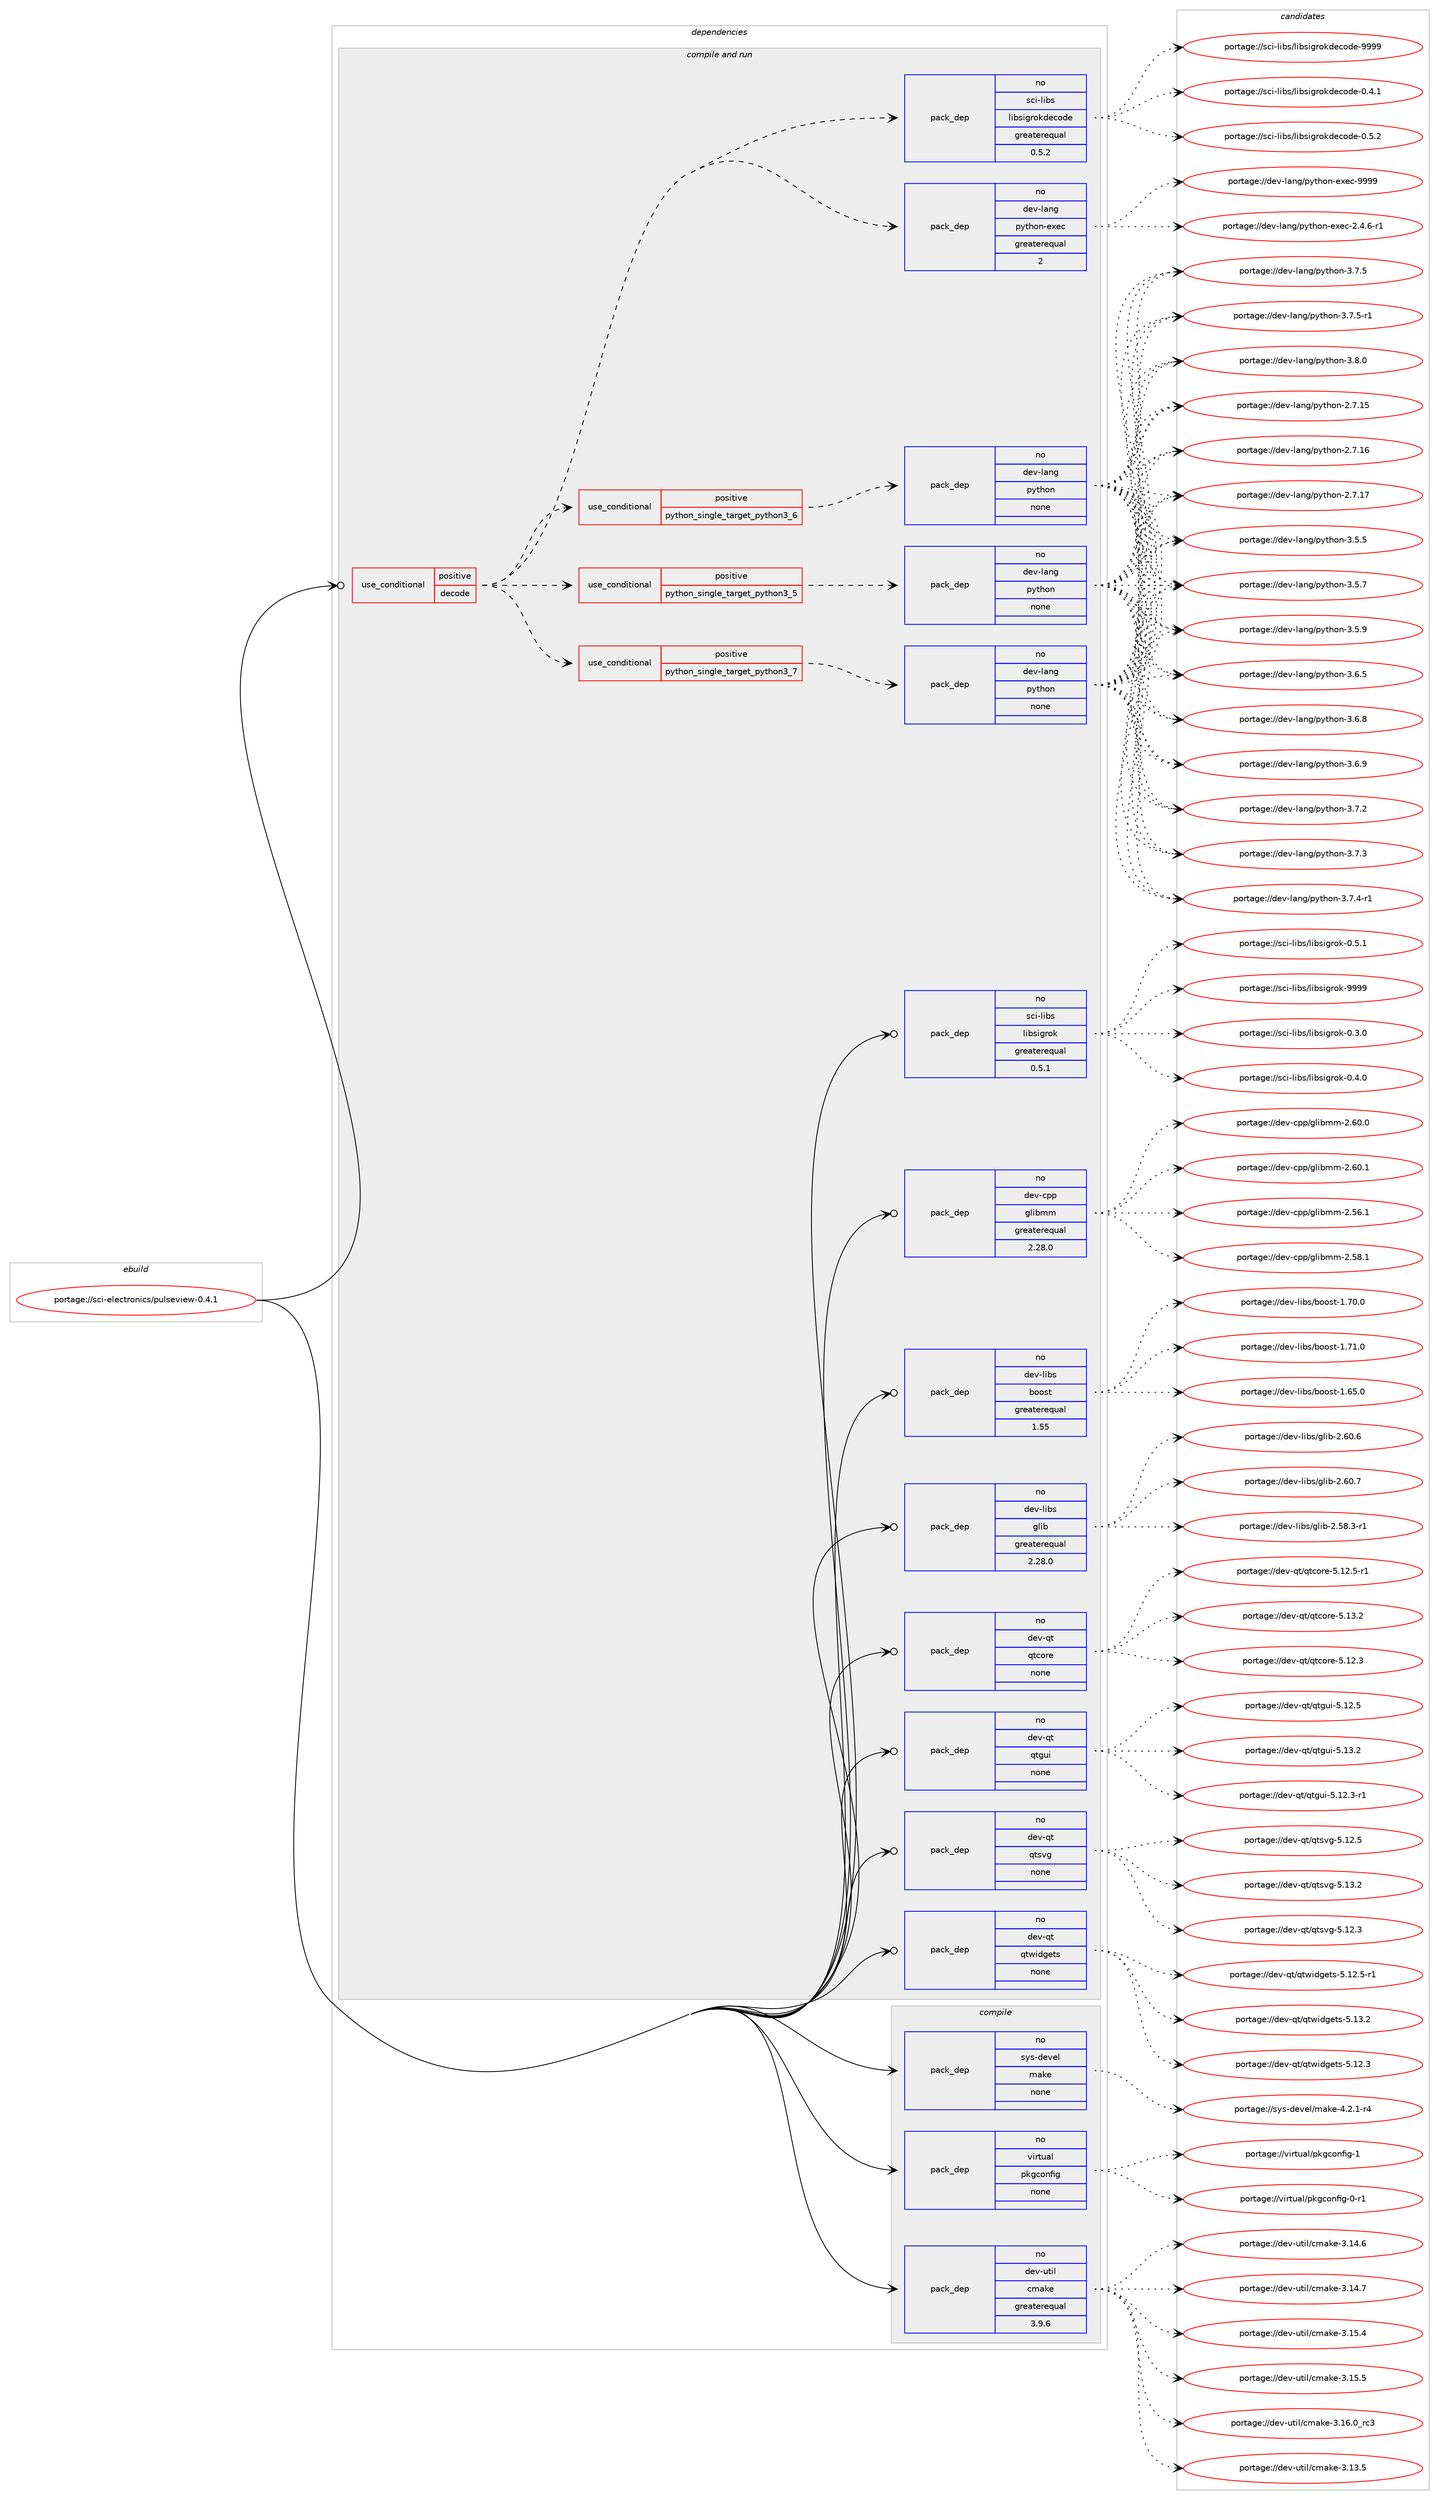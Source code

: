 digraph prolog {

# *************
# Graph options
# *************

newrank=true;
concentrate=true;
compound=true;
graph [rankdir=LR,fontname=Helvetica,fontsize=10,ranksep=1.5];#, ranksep=2.5, nodesep=0.2];
edge  [arrowhead=vee];
node  [fontname=Helvetica,fontsize=10];

# **********
# The ebuild
# **********

subgraph cluster_leftcol {
color=gray;
rank=same;
label=<<i>ebuild</i>>;
id [label="portage://sci-electronics/pulseview-0.4.1", color=red, width=4, href="../sci-electronics/pulseview-0.4.1.svg"];
}

# ****************
# The dependencies
# ****************

subgraph cluster_midcol {
color=gray;
label=<<i>dependencies</i>>;
subgraph cluster_compile {
fillcolor="#eeeeee";
style=filled;
label=<<i>compile</i>>;
subgraph pack284289 {
dependency386584 [label=<<TABLE BORDER="0" CELLBORDER="1" CELLSPACING="0" CELLPADDING="4" WIDTH="220"><TR><TD ROWSPAN="6" CELLPADDING="30">pack_dep</TD></TR><TR><TD WIDTH="110">no</TD></TR><TR><TD>dev-util</TD></TR><TR><TD>cmake</TD></TR><TR><TD>greaterequal</TD></TR><TR><TD>3.9.6</TD></TR></TABLE>>, shape=none, color=blue];
}
id:e -> dependency386584:w [weight=20,style="solid",arrowhead="vee"];
subgraph pack284290 {
dependency386585 [label=<<TABLE BORDER="0" CELLBORDER="1" CELLSPACING="0" CELLPADDING="4" WIDTH="220"><TR><TD ROWSPAN="6" CELLPADDING="30">pack_dep</TD></TR><TR><TD WIDTH="110">no</TD></TR><TR><TD>sys-devel</TD></TR><TR><TD>make</TD></TR><TR><TD>none</TD></TR><TR><TD></TD></TR></TABLE>>, shape=none, color=blue];
}
id:e -> dependency386585:w [weight=20,style="solid",arrowhead="vee"];
subgraph pack284291 {
dependency386586 [label=<<TABLE BORDER="0" CELLBORDER="1" CELLSPACING="0" CELLPADDING="4" WIDTH="220"><TR><TD ROWSPAN="6" CELLPADDING="30">pack_dep</TD></TR><TR><TD WIDTH="110">no</TD></TR><TR><TD>virtual</TD></TR><TR><TD>pkgconfig</TD></TR><TR><TD>none</TD></TR><TR><TD></TD></TR></TABLE>>, shape=none, color=blue];
}
id:e -> dependency386586:w [weight=20,style="solid",arrowhead="vee"];
}
subgraph cluster_compileandrun {
fillcolor="#eeeeee";
style=filled;
label=<<i>compile and run</i>>;
subgraph cond95741 {
dependency386587 [label=<<TABLE BORDER="0" CELLBORDER="1" CELLSPACING="0" CELLPADDING="4"><TR><TD ROWSPAN="3" CELLPADDING="10">use_conditional</TD></TR><TR><TD>positive</TD></TR><TR><TD>decode</TD></TR></TABLE>>, shape=none, color=red];
subgraph pack284292 {
dependency386588 [label=<<TABLE BORDER="0" CELLBORDER="1" CELLSPACING="0" CELLPADDING="4" WIDTH="220"><TR><TD ROWSPAN="6" CELLPADDING="30">pack_dep</TD></TR><TR><TD WIDTH="110">no</TD></TR><TR><TD>sci-libs</TD></TR><TR><TD>libsigrokdecode</TD></TR><TR><TD>greaterequal</TD></TR><TR><TD>0.5.2</TD></TR></TABLE>>, shape=none, color=blue];
}
dependency386587:e -> dependency386588:w [weight=20,style="dashed",arrowhead="vee"];
subgraph cond95742 {
dependency386589 [label=<<TABLE BORDER="0" CELLBORDER="1" CELLSPACING="0" CELLPADDING="4"><TR><TD ROWSPAN="3" CELLPADDING="10">use_conditional</TD></TR><TR><TD>positive</TD></TR><TR><TD>python_single_target_python3_5</TD></TR></TABLE>>, shape=none, color=red];
subgraph pack284293 {
dependency386590 [label=<<TABLE BORDER="0" CELLBORDER="1" CELLSPACING="0" CELLPADDING="4" WIDTH="220"><TR><TD ROWSPAN="6" CELLPADDING="30">pack_dep</TD></TR><TR><TD WIDTH="110">no</TD></TR><TR><TD>dev-lang</TD></TR><TR><TD>python</TD></TR><TR><TD>none</TD></TR><TR><TD></TD></TR></TABLE>>, shape=none, color=blue];
}
dependency386589:e -> dependency386590:w [weight=20,style="dashed",arrowhead="vee"];
}
dependency386587:e -> dependency386589:w [weight=20,style="dashed",arrowhead="vee"];
subgraph cond95743 {
dependency386591 [label=<<TABLE BORDER="0" CELLBORDER="1" CELLSPACING="0" CELLPADDING="4"><TR><TD ROWSPAN="3" CELLPADDING="10">use_conditional</TD></TR><TR><TD>positive</TD></TR><TR><TD>python_single_target_python3_6</TD></TR></TABLE>>, shape=none, color=red];
subgraph pack284294 {
dependency386592 [label=<<TABLE BORDER="0" CELLBORDER="1" CELLSPACING="0" CELLPADDING="4" WIDTH="220"><TR><TD ROWSPAN="6" CELLPADDING="30">pack_dep</TD></TR><TR><TD WIDTH="110">no</TD></TR><TR><TD>dev-lang</TD></TR><TR><TD>python</TD></TR><TR><TD>none</TD></TR><TR><TD></TD></TR></TABLE>>, shape=none, color=blue];
}
dependency386591:e -> dependency386592:w [weight=20,style="dashed",arrowhead="vee"];
}
dependency386587:e -> dependency386591:w [weight=20,style="dashed",arrowhead="vee"];
subgraph cond95744 {
dependency386593 [label=<<TABLE BORDER="0" CELLBORDER="1" CELLSPACING="0" CELLPADDING="4"><TR><TD ROWSPAN="3" CELLPADDING="10">use_conditional</TD></TR><TR><TD>positive</TD></TR><TR><TD>python_single_target_python3_7</TD></TR></TABLE>>, shape=none, color=red];
subgraph pack284295 {
dependency386594 [label=<<TABLE BORDER="0" CELLBORDER="1" CELLSPACING="0" CELLPADDING="4" WIDTH="220"><TR><TD ROWSPAN="6" CELLPADDING="30">pack_dep</TD></TR><TR><TD WIDTH="110">no</TD></TR><TR><TD>dev-lang</TD></TR><TR><TD>python</TD></TR><TR><TD>none</TD></TR><TR><TD></TD></TR></TABLE>>, shape=none, color=blue];
}
dependency386593:e -> dependency386594:w [weight=20,style="dashed",arrowhead="vee"];
}
dependency386587:e -> dependency386593:w [weight=20,style="dashed",arrowhead="vee"];
subgraph pack284296 {
dependency386595 [label=<<TABLE BORDER="0" CELLBORDER="1" CELLSPACING="0" CELLPADDING="4" WIDTH="220"><TR><TD ROWSPAN="6" CELLPADDING="30">pack_dep</TD></TR><TR><TD WIDTH="110">no</TD></TR><TR><TD>dev-lang</TD></TR><TR><TD>python-exec</TD></TR><TR><TD>greaterequal</TD></TR><TR><TD>2</TD></TR></TABLE>>, shape=none, color=blue];
}
dependency386587:e -> dependency386595:w [weight=20,style="dashed",arrowhead="vee"];
}
id:e -> dependency386587:w [weight=20,style="solid",arrowhead="odotvee"];
subgraph pack284297 {
dependency386596 [label=<<TABLE BORDER="0" CELLBORDER="1" CELLSPACING="0" CELLPADDING="4" WIDTH="220"><TR><TD ROWSPAN="6" CELLPADDING="30">pack_dep</TD></TR><TR><TD WIDTH="110">no</TD></TR><TR><TD>dev-cpp</TD></TR><TR><TD>glibmm</TD></TR><TR><TD>greaterequal</TD></TR><TR><TD>2.28.0</TD></TR></TABLE>>, shape=none, color=blue];
}
id:e -> dependency386596:w [weight=20,style="solid",arrowhead="odotvee"];
subgraph pack284298 {
dependency386597 [label=<<TABLE BORDER="0" CELLBORDER="1" CELLSPACING="0" CELLPADDING="4" WIDTH="220"><TR><TD ROWSPAN="6" CELLPADDING="30">pack_dep</TD></TR><TR><TD WIDTH="110">no</TD></TR><TR><TD>dev-libs</TD></TR><TR><TD>boost</TD></TR><TR><TD>greaterequal</TD></TR><TR><TD>1.55</TD></TR></TABLE>>, shape=none, color=blue];
}
id:e -> dependency386597:w [weight=20,style="solid",arrowhead="odotvee"];
subgraph pack284299 {
dependency386598 [label=<<TABLE BORDER="0" CELLBORDER="1" CELLSPACING="0" CELLPADDING="4" WIDTH="220"><TR><TD ROWSPAN="6" CELLPADDING="30">pack_dep</TD></TR><TR><TD WIDTH="110">no</TD></TR><TR><TD>dev-libs</TD></TR><TR><TD>glib</TD></TR><TR><TD>greaterequal</TD></TR><TR><TD>2.28.0</TD></TR></TABLE>>, shape=none, color=blue];
}
id:e -> dependency386598:w [weight=20,style="solid",arrowhead="odotvee"];
subgraph pack284300 {
dependency386599 [label=<<TABLE BORDER="0" CELLBORDER="1" CELLSPACING="0" CELLPADDING="4" WIDTH="220"><TR><TD ROWSPAN="6" CELLPADDING="30">pack_dep</TD></TR><TR><TD WIDTH="110">no</TD></TR><TR><TD>dev-qt</TD></TR><TR><TD>qtcore</TD></TR><TR><TD>none</TD></TR><TR><TD></TD></TR></TABLE>>, shape=none, color=blue];
}
id:e -> dependency386599:w [weight=20,style="solid",arrowhead="odotvee"];
subgraph pack284301 {
dependency386600 [label=<<TABLE BORDER="0" CELLBORDER="1" CELLSPACING="0" CELLPADDING="4" WIDTH="220"><TR><TD ROWSPAN="6" CELLPADDING="30">pack_dep</TD></TR><TR><TD WIDTH="110">no</TD></TR><TR><TD>dev-qt</TD></TR><TR><TD>qtgui</TD></TR><TR><TD>none</TD></TR><TR><TD></TD></TR></TABLE>>, shape=none, color=blue];
}
id:e -> dependency386600:w [weight=20,style="solid",arrowhead="odotvee"];
subgraph pack284302 {
dependency386601 [label=<<TABLE BORDER="0" CELLBORDER="1" CELLSPACING="0" CELLPADDING="4" WIDTH="220"><TR><TD ROWSPAN="6" CELLPADDING="30">pack_dep</TD></TR><TR><TD WIDTH="110">no</TD></TR><TR><TD>dev-qt</TD></TR><TR><TD>qtsvg</TD></TR><TR><TD>none</TD></TR><TR><TD></TD></TR></TABLE>>, shape=none, color=blue];
}
id:e -> dependency386601:w [weight=20,style="solid",arrowhead="odotvee"];
subgraph pack284303 {
dependency386602 [label=<<TABLE BORDER="0" CELLBORDER="1" CELLSPACING="0" CELLPADDING="4" WIDTH="220"><TR><TD ROWSPAN="6" CELLPADDING="30">pack_dep</TD></TR><TR><TD WIDTH="110">no</TD></TR><TR><TD>dev-qt</TD></TR><TR><TD>qtwidgets</TD></TR><TR><TD>none</TD></TR><TR><TD></TD></TR></TABLE>>, shape=none, color=blue];
}
id:e -> dependency386602:w [weight=20,style="solid",arrowhead="odotvee"];
subgraph pack284304 {
dependency386603 [label=<<TABLE BORDER="0" CELLBORDER="1" CELLSPACING="0" CELLPADDING="4" WIDTH="220"><TR><TD ROWSPAN="6" CELLPADDING="30">pack_dep</TD></TR><TR><TD WIDTH="110">no</TD></TR><TR><TD>sci-libs</TD></TR><TR><TD>libsigrok</TD></TR><TR><TD>greaterequal</TD></TR><TR><TD>0.5.1</TD></TR></TABLE>>, shape=none, color=blue];
}
id:e -> dependency386603:w [weight=20,style="solid",arrowhead="odotvee"];
}
subgraph cluster_run {
fillcolor="#eeeeee";
style=filled;
label=<<i>run</i>>;
}
}

# **************
# The candidates
# **************

subgraph cluster_choices {
rank=same;
color=gray;
label=<<i>candidates</i>>;

subgraph choice284289 {
color=black;
nodesep=1;
choiceportage1001011184511711610510847991099710710145514649514653 [label="portage://dev-util/cmake-3.13.5", color=red, width=4,href="../dev-util/cmake-3.13.5.svg"];
choiceportage1001011184511711610510847991099710710145514649524654 [label="portage://dev-util/cmake-3.14.6", color=red, width=4,href="../dev-util/cmake-3.14.6.svg"];
choiceportage1001011184511711610510847991099710710145514649524655 [label="portage://dev-util/cmake-3.14.7", color=red, width=4,href="../dev-util/cmake-3.14.7.svg"];
choiceportage1001011184511711610510847991099710710145514649534652 [label="portage://dev-util/cmake-3.15.4", color=red, width=4,href="../dev-util/cmake-3.15.4.svg"];
choiceportage1001011184511711610510847991099710710145514649534653 [label="portage://dev-util/cmake-3.15.5", color=red, width=4,href="../dev-util/cmake-3.15.5.svg"];
choiceportage1001011184511711610510847991099710710145514649544648951149951 [label="portage://dev-util/cmake-3.16.0_rc3", color=red, width=4,href="../dev-util/cmake-3.16.0_rc3.svg"];
dependency386584:e -> choiceportage1001011184511711610510847991099710710145514649514653:w [style=dotted,weight="100"];
dependency386584:e -> choiceportage1001011184511711610510847991099710710145514649524654:w [style=dotted,weight="100"];
dependency386584:e -> choiceportage1001011184511711610510847991099710710145514649524655:w [style=dotted,weight="100"];
dependency386584:e -> choiceportage1001011184511711610510847991099710710145514649534652:w [style=dotted,weight="100"];
dependency386584:e -> choiceportage1001011184511711610510847991099710710145514649534653:w [style=dotted,weight="100"];
dependency386584:e -> choiceportage1001011184511711610510847991099710710145514649544648951149951:w [style=dotted,weight="100"];
}
subgraph choice284290 {
color=black;
nodesep=1;
choiceportage1151211154510010111810110847109971071014552465046494511452 [label="portage://sys-devel/make-4.2.1-r4", color=red, width=4,href="../sys-devel/make-4.2.1-r4.svg"];
dependency386585:e -> choiceportage1151211154510010111810110847109971071014552465046494511452:w [style=dotted,weight="100"];
}
subgraph choice284291 {
color=black;
nodesep=1;
choiceportage11810511411611797108471121071039911111010210510345484511449 [label="portage://virtual/pkgconfig-0-r1", color=red, width=4,href="../virtual/pkgconfig-0-r1.svg"];
choiceportage1181051141161179710847112107103991111101021051034549 [label="portage://virtual/pkgconfig-1", color=red, width=4,href="../virtual/pkgconfig-1.svg"];
dependency386586:e -> choiceportage11810511411611797108471121071039911111010210510345484511449:w [style=dotted,weight="100"];
dependency386586:e -> choiceportage1181051141161179710847112107103991111101021051034549:w [style=dotted,weight="100"];
}
subgraph choice284292 {
color=black;
nodesep=1;
choiceportage115991054510810598115471081059811510510311411110710010199111100101454846524649 [label="portage://sci-libs/libsigrokdecode-0.4.1", color=red, width=4,href="../sci-libs/libsigrokdecode-0.4.1.svg"];
choiceportage115991054510810598115471081059811510510311411110710010199111100101454846534650 [label="portage://sci-libs/libsigrokdecode-0.5.2", color=red, width=4,href="../sci-libs/libsigrokdecode-0.5.2.svg"];
choiceportage1159910545108105981154710810598115105103114111107100101991111001014557575757 [label="portage://sci-libs/libsigrokdecode-9999", color=red, width=4,href="../sci-libs/libsigrokdecode-9999.svg"];
dependency386588:e -> choiceportage115991054510810598115471081059811510510311411110710010199111100101454846524649:w [style=dotted,weight="100"];
dependency386588:e -> choiceportage115991054510810598115471081059811510510311411110710010199111100101454846534650:w [style=dotted,weight="100"];
dependency386588:e -> choiceportage1159910545108105981154710810598115105103114111107100101991111001014557575757:w [style=dotted,weight="100"];
}
subgraph choice284293 {
color=black;
nodesep=1;
choiceportage10010111845108971101034711212111610411111045504655464953 [label="portage://dev-lang/python-2.7.15", color=red, width=4,href="../dev-lang/python-2.7.15.svg"];
choiceportage10010111845108971101034711212111610411111045504655464954 [label="portage://dev-lang/python-2.7.16", color=red, width=4,href="../dev-lang/python-2.7.16.svg"];
choiceportage10010111845108971101034711212111610411111045504655464955 [label="portage://dev-lang/python-2.7.17", color=red, width=4,href="../dev-lang/python-2.7.17.svg"];
choiceportage100101118451089711010347112121116104111110455146534653 [label="portage://dev-lang/python-3.5.5", color=red, width=4,href="../dev-lang/python-3.5.5.svg"];
choiceportage100101118451089711010347112121116104111110455146534655 [label="portage://dev-lang/python-3.5.7", color=red, width=4,href="../dev-lang/python-3.5.7.svg"];
choiceportage100101118451089711010347112121116104111110455146534657 [label="portage://dev-lang/python-3.5.9", color=red, width=4,href="../dev-lang/python-3.5.9.svg"];
choiceportage100101118451089711010347112121116104111110455146544653 [label="portage://dev-lang/python-3.6.5", color=red, width=4,href="../dev-lang/python-3.6.5.svg"];
choiceportage100101118451089711010347112121116104111110455146544656 [label="portage://dev-lang/python-3.6.8", color=red, width=4,href="../dev-lang/python-3.6.8.svg"];
choiceportage100101118451089711010347112121116104111110455146544657 [label="portage://dev-lang/python-3.6.9", color=red, width=4,href="../dev-lang/python-3.6.9.svg"];
choiceportage100101118451089711010347112121116104111110455146554650 [label="portage://dev-lang/python-3.7.2", color=red, width=4,href="../dev-lang/python-3.7.2.svg"];
choiceportage100101118451089711010347112121116104111110455146554651 [label="portage://dev-lang/python-3.7.3", color=red, width=4,href="../dev-lang/python-3.7.3.svg"];
choiceportage1001011184510897110103471121211161041111104551465546524511449 [label="portage://dev-lang/python-3.7.4-r1", color=red, width=4,href="../dev-lang/python-3.7.4-r1.svg"];
choiceportage100101118451089711010347112121116104111110455146554653 [label="portage://dev-lang/python-3.7.5", color=red, width=4,href="../dev-lang/python-3.7.5.svg"];
choiceportage1001011184510897110103471121211161041111104551465546534511449 [label="portage://dev-lang/python-3.7.5-r1", color=red, width=4,href="../dev-lang/python-3.7.5-r1.svg"];
choiceportage100101118451089711010347112121116104111110455146564648 [label="portage://dev-lang/python-3.8.0", color=red, width=4,href="../dev-lang/python-3.8.0.svg"];
dependency386590:e -> choiceportage10010111845108971101034711212111610411111045504655464953:w [style=dotted,weight="100"];
dependency386590:e -> choiceportage10010111845108971101034711212111610411111045504655464954:w [style=dotted,weight="100"];
dependency386590:e -> choiceportage10010111845108971101034711212111610411111045504655464955:w [style=dotted,weight="100"];
dependency386590:e -> choiceportage100101118451089711010347112121116104111110455146534653:w [style=dotted,weight="100"];
dependency386590:e -> choiceportage100101118451089711010347112121116104111110455146534655:w [style=dotted,weight="100"];
dependency386590:e -> choiceportage100101118451089711010347112121116104111110455146534657:w [style=dotted,weight="100"];
dependency386590:e -> choiceportage100101118451089711010347112121116104111110455146544653:w [style=dotted,weight="100"];
dependency386590:e -> choiceportage100101118451089711010347112121116104111110455146544656:w [style=dotted,weight="100"];
dependency386590:e -> choiceportage100101118451089711010347112121116104111110455146544657:w [style=dotted,weight="100"];
dependency386590:e -> choiceportage100101118451089711010347112121116104111110455146554650:w [style=dotted,weight="100"];
dependency386590:e -> choiceportage100101118451089711010347112121116104111110455146554651:w [style=dotted,weight="100"];
dependency386590:e -> choiceportage1001011184510897110103471121211161041111104551465546524511449:w [style=dotted,weight="100"];
dependency386590:e -> choiceportage100101118451089711010347112121116104111110455146554653:w [style=dotted,weight="100"];
dependency386590:e -> choiceportage1001011184510897110103471121211161041111104551465546534511449:w [style=dotted,weight="100"];
dependency386590:e -> choiceportage100101118451089711010347112121116104111110455146564648:w [style=dotted,weight="100"];
}
subgraph choice284294 {
color=black;
nodesep=1;
choiceportage10010111845108971101034711212111610411111045504655464953 [label="portage://dev-lang/python-2.7.15", color=red, width=4,href="../dev-lang/python-2.7.15.svg"];
choiceportage10010111845108971101034711212111610411111045504655464954 [label="portage://dev-lang/python-2.7.16", color=red, width=4,href="../dev-lang/python-2.7.16.svg"];
choiceportage10010111845108971101034711212111610411111045504655464955 [label="portage://dev-lang/python-2.7.17", color=red, width=4,href="../dev-lang/python-2.7.17.svg"];
choiceportage100101118451089711010347112121116104111110455146534653 [label="portage://dev-lang/python-3.5.5", color=red, width=4,href="../dev-lang/python-3.5.5.svg"];
choiceportage100101118451089711010347112121116104111110455146534655 [label="portage://dev-lang/python-3.5.7", color=red, width=4,href="../dev-lang/python-3.5.7.svg"];
choiceportage100101118451089711010347112121116104111110455146534657 [label="portage://dev-lang/python-3.5.9", color=red, width=4,href="../dev-lang/python-3.5.9.svg"];
choiceportage100101118451089711010347112121116104111110455146544653 [label="portage://dev-lang/python-3.6.5", color=red, width=4,href="../dev-lang/python-3.6.5.svg"];
choiceportage100101118451089711010347112121116104111110455146544656 [label="portage://dev-lang/python-3.6.8", color=red, width=4,href="../dev-lang/python-3.6.8.svg"];
choiceportage100101118451089711010347112121116104111110455146544657 [label="portage://dev-lang/python-3.6.9", color=red, width=4,href="../dev-lang/python-3.6.9.svg"];
choiceportage100101118451089711010347112121116104111110455146554650 [label="portage://dev-lang/python-3.7.2", color=red, width=4,href="../dev-lang/python-3.7.2.svg"];
choiceportage100101118451089711010347112121116104111110455146554651 [label="portage://dev-lang/python-3.7.3", color=red, width=4,href="../dev-lang/python-3.7.3.svg"];
choiceportage1001011184510897110103471121211161041111104551465546524511449 [label="portage://dev-lang/python-3.7.4-r1", color=red, width=4,href="../dev-lang/python-3.7.4-r1.svg"];
choiceportage100101118451089711010347112121116104111110455146554653 [label="portage://dev-lang/python-3.7.5", color=red, width=4,href="../dev-lang/python-3.7.5.svg"];
choiceportage1001011184510897110103471121211161041111104551465546534511449 [label="portage://dev-lang/python-3.7.5-r1", color=red, width=4,href="../dev-lang/python-3.7.5-r1.svg"];
choiceportage100101118451089711010347112121116104111110455146564648 [label="portage://dev-lang/python-3.8.0", color=red, width=4,href="../dev-lang/python-3.8.0.svg"];
dependency386592:e -> choiceportage10010111845108971101034711212111610411111045504655464953:w [style=dotted,weight="100"];
dependency386592:e -> choiceportage10010111845108971101034711212111610411111045504655464954:w [style=dotted,weight="100"];
dependency386592:e -> choiceportage10010111845108971101034711212111610411111045504655464955:w [style=dotted,weight="100"];
dependency386592:e -> choiceportage100101118451089711010347112121116104111110455146534653:w [style=dotted,weight="100"];
dependency386592:e -> choiceportage100101118451089711010347112121116104111110455146534655:w [style=dotted,weight="100"];
dependency386592:e -> choiceportage100101118451089711010347112121116104111110455146534657:w [style=dotted,weight="100"];
dependency386592:e -> choiceportage100101118451089711010347112121116104111110455146544653:w [style=dotted,weight="100"];
dependency386592:e -> choiceportage100101118451089711010347112121116104111110455146544656:w [style=dotted,weight="100"];
dependency386592:e -> choiceportage100101118451089711010347112121116104111110455146544657:w [style=dotted,weight="100"];
dependency386592:e -> choiceportage100101118451089711010347112121116104111110455146554650:w [style=dotted,weight="100"];
dependency386592:e -> choiceportage100101118451089711010347112121116104111110455146554651:w [style=dotted,weight="100"];
dependency386592:e -> choiceportage1001011184510897110103471121211161041111104551465546524511449:w [style=dotted,weight="100"];
dependency386592:e -> choiceportage100101118451089711010347112121116104111110455146554653:w [style=dotted,weight="100"];
dependency386592:e -> choiceportage1001011184510897110103471121211161041111104551465546534511449:w [style=dotted,weight="100"];
dependency386592:e -> choiceportage100101118451089711010347112121116104111110455146564648:w [style=dotted,weight="100"];
}
subgraph choice284295 {
color=black;
nodesep=1;
choiceportage10010111845108971101034711212111610411111045504655464953 [label="portage://dev-lang/python-2.7.15", color=red, width=4,href="../dev-lang/python-2.7.15.svg"];
choiceportage10010111845108971101034711212111610411111045504655464954 [label="portage://dev-lang/python-2.7.16", color=red, width=4,href="../dev-lang/python-2.7.16.svg"];
choiceportage10010111845108971101034711212111610411111045504655464955 [label="portage://dev-lang/python-2.7.17", color=red, width=4,href="../dev-lang/python-2.7.17.svg"];
choiceportage100101118451089711010347112121116104111110455146534653 [label="portage://dev-lang/python-3.5.5", color=red, width=4,href="../dev-lang/python-3.5.5.svg"];
choiceportage100101118451089711010347112121116104111110455146534655 [label="portage://dev-lang/python-3.5.7", color=red, width=4,href="../dev-lang/python-3.5.7.svg"];
choiceportage100101118451089711010347112121116104111110455146534657 [label="portage://dev-lang/python-3.5.9", color=red, width=4,href="../dev-lang/python-3.5.9.svg"];
choiceportage100101118451089711010347112121116104111110455146544653 [label="portage://dev-lang/python-3.6.5", color=red, width=4,href="../dev-lang/python-3.6.5.svg"];
choiceportage100101118451089711010347112121116104111110455146544656 [label="portage://dev-lang/python-3.6.8", color=red, width=4,href="../dev-lang/python-3.6.8.svg"];
choiceportage100101118451089711010347112121116104111110455146544657 [label="portage://dev-lang/python-3.6.9", color=red, width=4,href="../dev-lang/python-3.6.9.svg"];
choiceportage100101118451089711010347112121116104111110455146554650 [label="portage://dev-lang/python-3.7.2", color=red, width=4,href="../dev-lang/python-3.7.2.svg"];
choiceportage100101118451089711010347112121116104111110455146554651 [label="portage://dev-lang/python-3.7.3", color=red, width=4,href="../dev-lang/python-3.7.3.svg"];
choiceportage1001011184510897110103471121211161041111104551465546524511449 [label="portage://dev-lang/python-3.7.4-r1", color=red, width=4,href="../dev-lang/python-3.7.4-r1.svg"];
choiceportage100101118451089711010347112121116104111110455146554653 [label="portage://dev-lang/python-3.7.5", color=red, width=4,href="../dev-lang/python-3.7.5.svg"];
choiceportage1001011184510897110103471121211161041111104551465546534511449 [label="portage://dev-lang/python-3.7.5-r1", color=red, width=4,href="../dev-lang/python-3.7.5-r1.svg"];
choiceportage100101118451089711010347112121116104111110455146564648 [label="portage://dev-lang/python-3.8.0", color=red, width=4,href="../dev-lang/python-3.8.0.svg"];
dependency386594:e -> choiceportage10010111845108971101034711212111610411111045504655464953:w [style=dotted,weight="100"];
dependency386594:e -> choiceportage10010111845108971101034711212111610411111045504655464954:w [style=dotted,weight="100"];
dependency386594:e -> choiceportage10010111845108971101034711212111610411111045504655464955:w [style=dotted,weight="100"];
dependency386594:e -> choiceportage100101118451089711010347112121116104111110455146534653:w [style=dotted,weight="100"];
dependency386594:e -> choiceportage100101118451089711010347112121116104111110455146534655:w [style=dotted,weight="100"];
dependency386594:e -> choiceportage100101118451089711010347112121116104111110455146534657:w [style=dotted,weight="100"];
dependency386594:e -> choiceportage100101118451089711010347112121116104111110455146544653:w [style=dotted,weight="100"];
dependency386594:e -> choiceportage100101118451089711010347112121116104111110455146544656:w [style=dotted,weight="100"];
dependency386594:e -> choiceportage100101118451089711010347112121116104111110455146544657:w [style=dotted,weight="100"];
dependency386594:e -> choiceportage100101118451089711010347112121116104111110455146554650:w [style=dotted,weight="100"];
dependency386594:e -> choiceportage100101118451089711010347112121116104111110455146554651:w [style=dotted,weight="100"];
dependency386594:e -> choiceportage1001011184510897110103471121211161041111104551465546524511449:w [style=dotted,weight="100"];
dependency386594:e -> choiceportage100101118451089711010347112121116104111110455146554653:w [style=dotted,weight="100"];
dependency386594:e -> choiceportage1001011184510897110103471121211161041111104551465546534511449:w [style=dotted,weight="100"];
dependency386594:e -> choiceportage100101118451089711010347112121116104111110455146564648:w [style=dotted,weight="100"];
}
subgraph choice284296 {
color=black;
nodesep=1;
choiceportage10010111845108971101034711212111610411111045101120101994550465246544511449 [label="portage://dev-lang/python-exec-2.4.6-r1", color=red, width=4,href="../dev-lang/python-exec-2.4.6-r1.svg"];
choiceportage10010111845108971101034711212111610411111045101120101994557575757 [label="portage://dev-lang/python-exec-9999", color=red, width=4,href="../dev-lang/python-exec-9999.svg"];
dependency386595:e -> choiceportage10010111845108971101034711212111610411111045101120101994550465246544511449:w [style=dotted,weight="100"];
dependency386595:e -> choiceportage10010111845108971101034711212111610411111045101120101994557575757:w [style=dotted,weight="100"];
}
subgraph choice284297 {
color=black;
nodesep=1;
choiceportage1001011184599112112471031081059810910945504653544649 [label="portage://dev-cpp/glibmm-2.56.1", color=red, width=4,href="../dev-cpp/glibmm-2.56.1.svg"];
choiceportage1001011184599112112471031081059810910945504653564649 [label="portage://dev-cpp/glibmm-2.58.1", color=red, width=4,href="../dev-cpp/glibmm-2.58.1.svg"];
choiceportage1001011184599112112471031081059810910945504654484648 [label="portage://dev-cpp/glibmm-2.60.0", color=red, width=4,href="../dev-cpp/glibmm-2.60.0.svg"];
choiceportage1001011184599112112471031081059810910945504654484649 [label="portage://dev-cpp/glibmm-2.60.1", color=red, width=4,href="../dev-cpp/glibmm-2.60.1.svg"];
dependency386596:e -> choiceportage1001011184599112112471031081059810910945504653544649:w [style=dotted,weight="100"];
dependency386596:e -> choiceportage1001011184599112112471031081059810910945504653564649:w [style=dotted,weight="100"];
dependency386596:e -> choiceportage1001011184599112112471031081059810910945504654484648:w [style=dotted,weight="100"];
dependency386596:e -> choiceportage1001011184599112112471031081059810910945504654484649:w [style=dotted,weight="100"];
}
subgraph choice284298 {
color=black;
nodesep=1;
choiceportage1001011184510810598115479811111111511645494654534648 [label="portage://dev-libs/boost-1.65.0", color=red, width=4,href="../dev-libs/boost-1.65.0.svg"];
choiceportage1001011184510810598115479811111111511645494655484648 [label="portage://dev-libs/boost-1.70.0", color=red, width=4,href="../dev-libs/boost-1.70.0.svg"];
choiceportage1001011184510810598115479811111111511645494655494648 [label="portage://dev-libs/boost-1.71.0", color=red, width=4,href="../dev-libs/boost-1.71.0.svg"];
dependency386597:e -> choiceportage1001011184510810598115479811111111511645494654534648:w [style=dotted,weight="100"];
dependency386597:e -> choiceportage1001011184510810598115479811111111511645494655484648:w [style=dotted,weight="100"];
dependency386597:e -> choiceportage1001011184510810598115479811111111511645494655494648:w [style=dotted,weight="100"];
}
subgraph choice284299 {
color=black;
nodesep=1;
choiceportage10010111845108105981154710310810598455046535646514511449 [label="portage://dev-libs/glib-2.58.3-r1", color=red, width=4,href="../dev-libs/glib-2.58.3-r1.svg"];
choiceportage1001011184510810598115471031081059845504654484654 [label="portage://dev-libs/glib-2.60.6", color=red, width=4,href="../dev-libs/glib-2.60.6.svg"];
choiceportage1001011184510810598115471031081059845504654484655 [label="portage://dev-libs/glib-2.60.7", color=red, width=4,href="../dev-libs/glib-2.60.7.svg"];
dependency386598:e -> choiceportage10010111845108105981154710310810598455046535646514511449:w [style=dotted,weight="100"];
dependency386598:e -> choiceportage1001011184510810598115471031081059845504654484654:w [style=dotted,weight="100"];
dependency386598:e -> choiceportage1001011184510810598115471031081059845504654484655:w [style=dotted,weight="100"];
}
subgraph choice284300 {
color=black;
nodesep=1;
choiceportage10010111845113116471131169911111410145534649504651 [label="portage://dev-qt/qtcore-5.12.3", color=red, width=4,href="../dev-qt/qtcore-5.12.3.svg"];
choiceportage100101118451131164711311699111114101455346495046534511449 [label="portage://dev-qt/qtcore-5.12.5-r1", color=red, width=4,href="../dev-qt/qtcore-5.12.5-r1.svg"];
choiceportage10010111845113116471131169911111410145534649514650 [label="portage://dev-qt/qtcore-5.13.2", color=red, width=4,href="../dev-qt/qtcore-5.13.2.svg"];
dependency386599:e -> choiceportage10010111845113116471131169911111410145534649504651:w [style=dotted,weight="100"];
dependency386599:e -> choiceportage100101118451131164711311699111114101455346495046534511449:w [style=dotted,weight="100"];
dependency386599:e -> choiceportage10010111845113116471131169911111410145534649514650:w [style=dotted,weight="100"];
}
subgraph choice284301 {
color=black;
nodesep=1;
choiceportage1001011184511311647113116103117105455346495046514511449 [label="portage://dev-qt/qtgui-5.12.3-r1", color=red, width=4,href="../dev-qt/qtgui-5.12.3-r1.svg"];
choiceportage100101118451131164711311610311710545534649504653 [label="portage://dev-qt/qtgui-5.12.5", color=red, width=4,href="../dev-qt/qtgui-5.12.5.svg"];
choiceportage100101118451131164711311610311710545534649514650 [label="portage://dev-qt/qtgui-5.13.2", color=red, width=4,href="../dev-qt/qtgui-5.13.2.svg"];
dependency386600:e -> choiceportage1001011184511311647113116103117105455346495046514511449:w [style=dotted,weight="100"];
dependency386600:e -> choiceportage100101118451131164711311610311710545534649504653:w [style=dotted,weight="100"];
dependency386600:e -> choiceportage100101118451131164711311610311710545534649514650:w [style=dotted,weight="100"];
}
subgraph choice284302 {
color=black;
nodesep=1;
choiceportage100101118451131164711311611511810345534649504651 [label="portage://dev-qt/qtsvg-5.12.3", color=red, width=4,href="../dev-qt/qtsvg-5.12.3.svg"];
choiceportage100101118451131164711311611511810345534649504653 [label="portage://dev-qt/qtsvg-5.12.5", color=red, width=4,href="../dev-qt/qtsvg-5.12.5.svg"];
choiceportage100101118451131164711311611511810345534649514650 [label="portage://dev-qt/qtsvg-5.13.2", color=red, width=4,href="../dev-qt/qtsvg-5.13.2.svg"];
dependency386601:e -> choiceportage100101118451131164711311611511810345534649504651:w [style=dotted,weight="100"];
dependency386601:e -> choiceportage100101118451131164711311611511810345534649504653:w [style=dotted,weight="100"];
dependency386601:e -> choiceportage100101118451131164711311611511810345534649514650:w [style=dotted,weight="100"];
}
subgraph choice284303 {
color=black;
nodesep=1;
choiceportage100101118451131164711311611910510010310111611545534649504651 [label="portage://dev-qt/qtwidgets-5.12.3", color=red, width=4,href="../dev-qt/qtwidgets-5.12.3.svg"];
choiceportage1001011184511311647113116119105100103101116115455346495046534511449 [label="portage://dev-qt/qtwidgets-5.12.5-r1", color=red, width=4,href="../dev-qt/qtwidgets-5.12.5-r1.svg"];
choiceportage100101118451131164711311611910510010310111611545534649514650 [label="portage://dev-qt/qtwidgets-5.13.2", color=red, width=4,href="../dev-qt/qtwidgets-5.13.2.svg"];
dependency386602:e -> choiceportage100101118451131164711311611910510010310111611545534649504651:w [style=dotted,weight="100"];
dependency386602:e -> choiceportage1001011184511311647113116119105100103101116115455346495046534511449:w [style=dotted,weight="100"];
dependency386602:e -> choiceportage100101118451131164711311611910510010310111611545534649514650:w [style=dotted,weight="100"];
}
subgraph choice284304 {
color=black;
nodesep=1;
choiceportage1159910545108105981154710810598115105103114111107454846514648 [label="portage://sci-libs/libsigrok-0.3.0", color=red, width=4,href="../sci-libs/libsigrok-0.3.0.svg"];
choiceportage1159910545108105981154710810598115105103114111107454846524648 [label="portage://sci-libs/libsigrok-0.4.0", color=red, width=4,href="../sci-libs/libsigrok-0.4.0.svg"];
choiceportage1159910545108105981154710810598115105103114111107454846534649 [label="portage://sci-libs/libsigrok-0.5.1", color=red, width=4,href="../sci-libs/libsigrok-0.5.1.svg"];
choiceportage11599105451081059811547108105981151051031141111074557575757 [label="portage://sci-libs/libsigrok-9999", color=red, width=4,href="../sci-libs/libsigrok-9999.svg"];
dependency386603:e -> choiceportage1159910545108105981154710810598115105103114111107454846514648:w [style=dotted,weight="100"];
dependency386603:e -> choiceportage1159910545108105981154710810598115105103114111107454846524648:w [style=dotted,weight="100"];
dependency386603:e -> choiceportage1159910545108105981154710810598115105103114111107454846534649:w [style=dotted,weight="100"];
dependency386603:e -> choiceportage11599105451081059811547108105981151051031141111074557575757:w [style=dotted,weight="100"];
}
}

}
